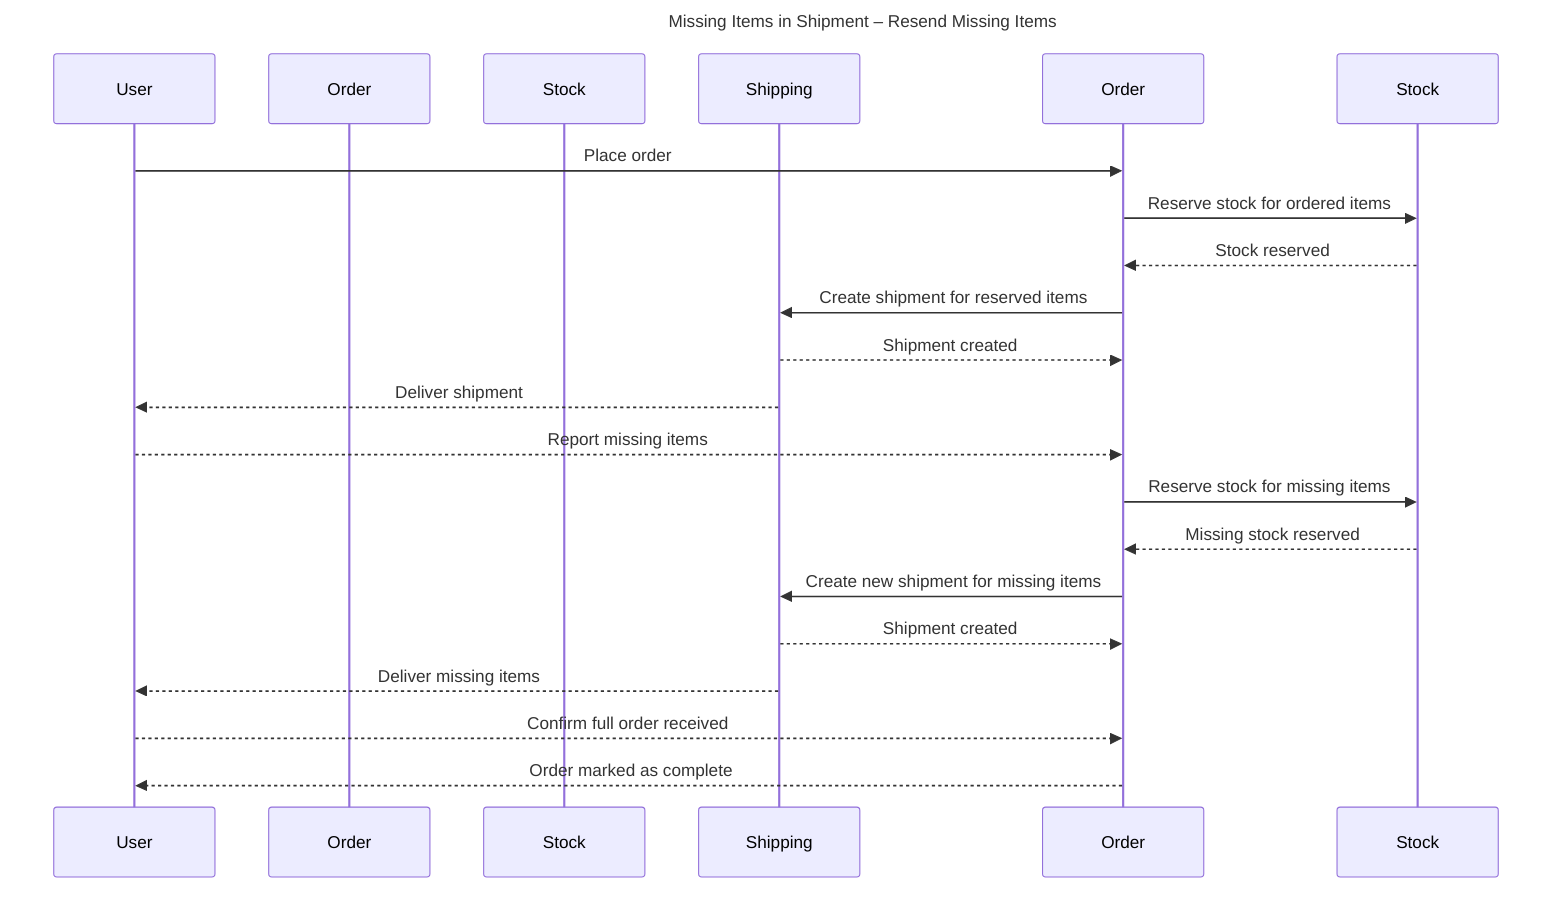 sequenceDiagram
    title Missing Items in Shipment – Resend Missing Items

    participant User
    participant OrderService as Order
    participant Inventory as Stock
    participant Shipping as Shipping

    User->>Order: Place order
    Order->>Stock: Reserve stock for ordered items
    Stock-->>Order: Stock reserved

    Order->>Shipping: Create shipment for reserved items
    Shipping-->>Order: Shipment created

    Shipping-->>User: Deliver shipment
    User-->>Order: Report missing items

    Order->>Stock: Reserve stock for missing items
    Stock-->>Order: Missing stock reserved

    Order->>Shipping: Create new shipment for missing items
    Shipping-->>Order: Shipment created

    Shipping-->>User: Deliver missing items
    User-->>Order: Confirm full order received

    Order-->>User: Order marked as complete